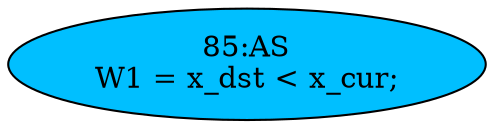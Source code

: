 strict digraph "" {
	node [label="\N"];
	"85:AS"	 [ast="<pyverilog.vparser.ast.Assign object at 0x7fdf564d1690>",
		def_var="['W1']",
		fillcolor=deepskyblue,
		label="85:AS
W1 = x_dst < x_cur;",
		statements="[]",
		style=filled,
		typ=Assign,
		use_var="['x_dst', 'x_cur']"];
}
